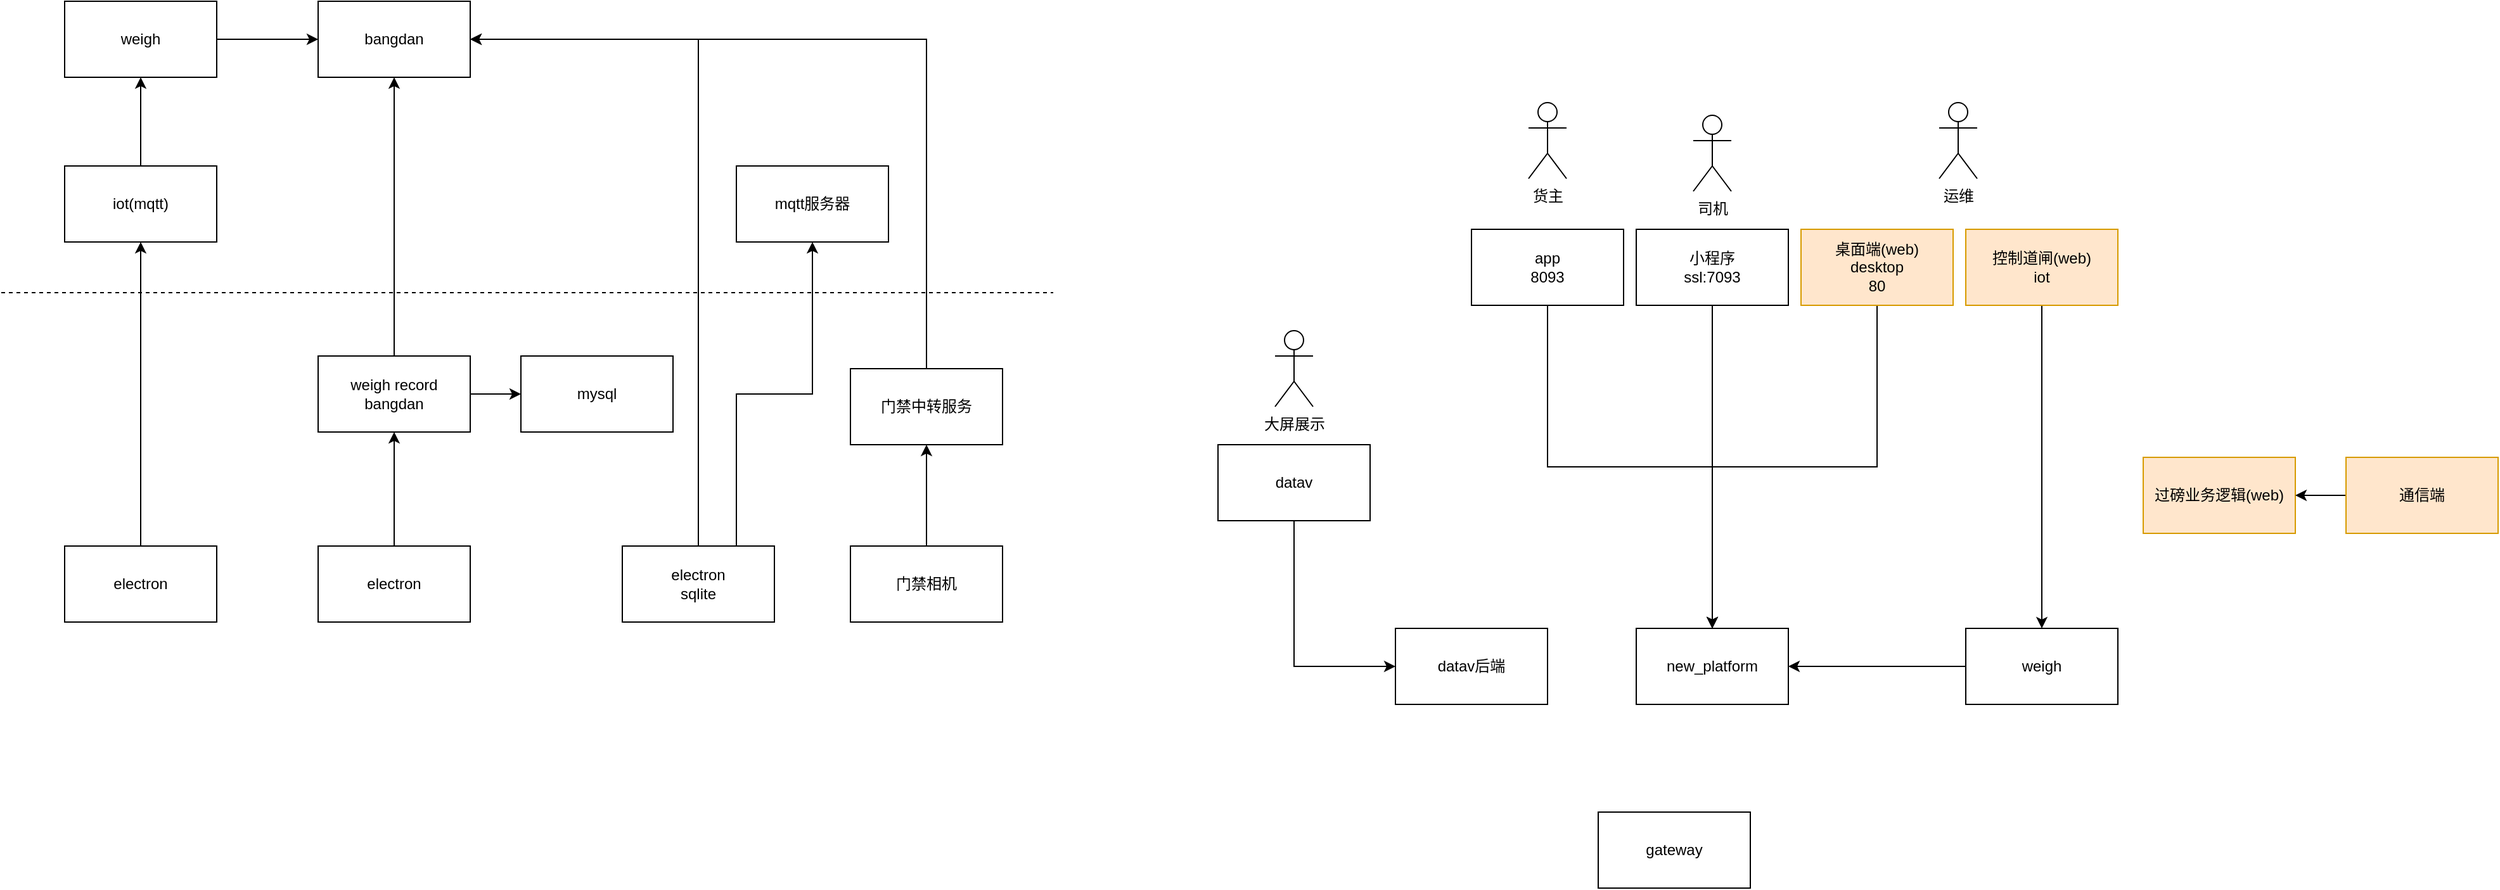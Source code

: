 <mxfile version="14.6.13" type="github">
  <diagram id="i68JFdNTJ4IvCKRYNh7I" name="Page-1">
    <mxGraphModel dx="2795" dy="619" grid="1" gridSize="10" guides="1" tooltips="1" connect="1" arrows="1" fold="1" page="1" pageScale="1" pageWidth="827" pageHeight="1169" math="0" shadow="0">
      <root>
        <mxCell id="0" />
        <mxCell id="1" parent="0" />
        <mxCell id="E38PJkLzuDfSd40zfgup-23" style="edgeStyle=orthogonalEdgeStyle;rounded=0;orthogonalLoop=1;jettySize=auto;html=1;exitX=0.5;exitY=1;exitDx=0;exitDy=0;" parent="1" source="E38PJkLzuDfSd40zfgup-1" target="E38PJkLzuDfSd40zfgup-14" edge="1">
          <mxGeometry relative="1" as="geometry" />
        </mxCell>
        <mxCell id="E38PJkLzuDfSd40zfgup-1" value="桌面端(web)&lt;br&gt;desktop&lt;br&gt;80" style="rounded=0;whiteSpace=wrap;html=1;fillColor=#ffe6cc;strokeColor=#d79b00;" parent="1" vertex="1">
          <mxGeometry x="290" y="270" width="120" height="60" as="geometry" />
        </mxCell>
        <mxCell id="E38PJkLzuDfSd40zfgup-21" style="edgeStyle=orthogonalEdgeStyle;rounded=0;orthogonalLoop=1;jettySize=auto;html=1;exitX=0.5;exitY=1;exitDx=0;exitDy=0;" parent="1" source="E38PJkLzuDfSd40zfgup-2" target="E38PJkLzuDfSd40zfgup-13" edge="1">
          <mxGeometry relative="1" as="geometry" />
        </mxCell>
        <mxCell id="E38PJkLzuDfSd40zfgup-2" value="控制道闸(web)&lt;br&gt;iot" style="rounded=0;whiteSpace=wrap;html=1;fillColor=#ffe6cc;strokeColor=#d79b00;" parent="1" vertex="1">
          <mxGeometry x="420" y="270" width="120" height="60" as="geometry" />
        </mxCell>
        <mxCell id="E38PJkLzuDfSd40zfgup-3" value="过磅业务逻辑(web)" style="rounded=0;whiteSpace=wrap;html=1;fillColor=#ffe6cc;strokeColor=#d79b00;" parent="1" vertex="1">
          <mxGeometry x="560" y="450" width="120" height="60" as="geometry" />
        </mxCell>
        <mxCell id="E38PJkLzuDfSd40zfgup-4" value="运维" style="shape=umlActor;verticalLabelPosition=bottom;verticalAlign=top;html=1;outlineConnect=0;" parent="1" vertex="1">
          <mxGeometry x="399" y="170" width="30" height="60" as="geometry" />
        </mxCell>
        <mxCell id="E38PJkLzuDfSd40zfgup-24" style="edgeStyle=orthogonalEdgeStyle;rounded=0;orthogonalLoop=1;jettySize=auto;html=1;exitX=0.5;exitY=1;exitDx=0;exitDy=0;entryX=0.5;entryY=0;entryDx=0;entryDy=0;" parent="1" source="E38PJkLzuDfSd40zfgup-6" target="E38PJkLzuDfSd40zfgup-14" edge="1">
          <mxGeometry relative="1" as="geometry" />
        </mxCell>
        <mxCell id="E38PJkLzuDfSd40zfgup-6" value="小程序&lt;br&gt;ssl:7093" style="rounded=0;whiteSpace=wrap;html=1;" parent="1" vertex="1">
          <mxGeometry x="160" y="270" width="120" height="60" as="geometry" />
        </mxCell>
        <mxCell id="E38PJkLzuDfSd40zfgup-7" value="司机" style="shape=umlActor;verticalLabelPosition=bottom;verticalAlign=top;html=1;outlineConnect=0;" parent="1" vertex="1">
          <mxGeometry x="205" y="180" width="30" height="60" as="geometry" />
        </mxCell>
        <mxCell id="E38PJkLzuDfSd40zfgup-8" value="gateway" style="rounded=0;whiteSpace=wrap;html=1;" parent="1" vertex="1">
          <mxGeometry x="130" y="730" width="120" height="60" as="geometry" />
        </mxCell>
        <mxCell id="E38PJkLzuDfSd40zfgup-25" style="edgeStyle=orthogonalEdgeStyle;rounded=0;orthogonalLoop=1;jettySize=auto;html=1;exitX=0.5;exitY=1;exitDx=0;exitDy=0;entryX=0.5;entryY=0;entryDx=0;entryDy=0;" parent="1" source="E38PJkLzuDfSd40zfgup-9" target="E38PJkLzuDfSd40zfgup-14" edge="1">
          <mxGeometry relative="1" as="geometry">
            <mxPoint x="290" y="590" as="targetPoint" />
          </mxGeometry>
        </mxCell>
        <mxCell id="E38PJkLzuDfSd40zfgup-9" value="app&lt;br&gt;8093" style="rounded=0;whiteSpace=wrap;html=1;" parent="1" vertex="1">
          <mxGeometry x="30" y="270" width="120" height="60" as="geometry" />
        </mxCell>
        <mxCell id="E38PJkLzuDfSd40zfgup-11" value="货主" style="shape=umlActor;verticalLabelPosition=bottom;verticalAlign=top;html=1;outlineConnect=0;" parent="1" vertex="1">
          <mxGeometry x="75" y="170" width="30" height="60" as="geometry" />
        </mxCell>
        <mxCell id="E38PJkLzuDfSd40zfgup-18" style="edgeStyle=orthogonalEdgeStyle;rounded=0;orthogonalLoop=1;jettySize=auto;html=1;exitX=0;exitY=0.5;exitDx=0;exitDy=0;entryX=1;entryY=0.5;entryDx=0;entryDy=0;" parent="1" source="E38PJkLzuDfSd40zfgup-12" target="E38PJkLzuDfSd40zfgup-3" edge="1">
          <mxGeometry relative="1" as="geometry" />
        </mxCell>
        <mxCell id="E38PJkLzuDfSd40zfgup-12" value="通信端" style="rounded=0;whiteSpace=wrap;html=1;fillColor=#ffe6cc;strokeColor=#d79b00;" parent="1" vertex="1">
          <mxGeometry x="720" y="450" width="120" height="60" as="geometry" />
        </mxCell>
        <mxCell id="E38PJkLzuDfSd40zfgup-20" style="edgeStyle=orthogonalEdgeStyle;rounded=0;orthogonalLoop=1;jettySize=auto;html=1;exitX=0;exitY=0.5;exitDx=0;exitDy=0;entryX=1;entryY=0.5;entryDx=0;entryDy=0;" parent="1" source="E38PJkLzuDfSd40zfgup-13" target="E38PJkLzuDfSd40zfgup-14" edge="1">
          <mxGeometry relative="1" as="geometry" />
        </mxCell>
        <mxCell id="E38PJkLzuDfSd40zfgup-13" value="weigh" style="rounded=0;whiteSpace=wrap;html=1;" parent="1" vertex="1">
          <mxGeometry x="420" y="585" width="120" height="60" as="geometry" />
        </mxCell>
        <mxCell id="E38PJkLzuDfSd40zfgup-14" value="new_platform" style="rounded=0;whiteSpace=wrap;html=1;" parent="1" vertex="1">
          <mxGeometry x="160" y="585" width="120" height="60" as="geometry" />
        </mxCell>
        <mxCell id="E38PJkLzuDfSd40zfgup-15" value="大屏展示" style="shape=umlActor;verticalLabelPosition=bottom;verticalAlign=top;html=1;outlineConnect=0;" parent="1" vertex="1">
          <mxGeometry x="-125" y="350" width="30" height="60" as="geometry" />
        </mxCell>
        <mxCell id="E38PJkLzuDfSd40zfgup-22" style="edgeStyle=orthogonalEdgeStyle;rounded=0;orthogonalLoop=1;jettySize=auto;html=1;exitX=0.5;exitY=1;exitDx=0;exitDy=0;entryX=0;entryY=0.5;entryDx=0;entryDy=0;" parent="1" source="E38PJkLzuDfSd40zfgup-16" target="E38PJkLzuDfSd40zfgup-17" edge="1">
          <mxGeometry relative="1" as="geometry" />
        </mxCell>
        <mxCell id="E38PJkLzuDfSd40zfgup-16" value="datav" style="rounded=0;whiteSpace=wrap;html=1;" parent="1" vertex="1">
          <mxGeometry x="-170" y="440" width="120" height="60" as="geometry" />
        </mxCell>
        <mxCell id="E38PJkLzuDfSd40zfgup-17" value="datav后端" style="rounded=0;whiteSpace=wrap;html=1;" parent="1" vertex="1">
          <mxGeometry x="-30" y="585" width="120" height="60" as="geometry" />
        </mxCell>
        <mxCell id="j8AdsAXacqCM0w1QrOaS-9" style="edgeStyle=orthogonalEdgeStyle;rounded=0;orthogonalLoop=1;jettySize=auto;html=1;exitX=0.5;exitY=0;exitDx=0;exitDy=0;entryX=0.5;entryY=1;entryDx=0;entryDy=0;" edge="1" parent="1" source="j8AdsAXacqCM0w1QrOaS-1" target="j8AdsAXacqCM0w1QrOaS-3">
          <mxGeometry relative="1" as="geometry" />
        </mxCell>
        <mxCell id="j8AdsAXacqCM0w1QrOaS-1" value="iot(mqtt)" style="rounded=0;whiteSpace=wrap;html=1;" vertex="1" parent="1">
          <mxGeometry x="-1080" y="220" width="120" height="60" as="geometry" />
        </mxCell>
        <mxCell id="j8AdsAXacqCM0w1QrOaS-8" style="edgeStyle=orthogonalEdgeStyle;rounded=0;orthogonalLoop=1;jettySize=auto;html=1;exitX=0.5;exitY=0;exitDx=0;exitDy=0;entryX=0.5;entryY=1;entryDx=0;entryDy=0;" edge="1" parent="1" source="j8AdsAXacqCM0w1QrOaS-2" target="j8AdsAXacqCM0w1QrOaS-1">
          <mxGeometry relative="1" as="geometry" />
        </mxCell>
        <mxCell id="j8AdsAXacqCM0w1QrOaS-2" value="electron" style="rounded=0;whiteSpace=wrap;html=1;" vertex="1" parent="1">
          <mxGeometry x="-1080" y="520" width="120" height="60" as="geometry" />
        </mxCell>
        <mxCell id="j8AdsAXacqCM0w1QrOaS-11" style="edgeStyle=orthogonalEdgeStyle;rounded=0;orthogonalLoop=1;jettySize=auto;html=1;exitX=1;exitY=0.5;exitDx=0;exitDy=0;" edge="1" parent="1" source="j8AdsAXacqCM0w1QrOaS-3" target="j8AdsAXacqCM0w1QrOaS-10">
          <mxGeometry relative="1" as="geometry" />
        </mxCell>
        <mxCell id="j8AdsAXacqCM0w1QrOaS-3" value="weigh" style="rounded=0;whiteSpace=wrap;html=1;" vertex="1" parent="1">
          <mxGeometry x="-1080" y="90" width="120" height="60" as="geometry" />
        </mxCell>
        <mxCell id="j8AdsAXacqCM0w1QrOaS-12" style="edgeStyle=orthogonalEdgeStyle;rounded=0;orthogonalLoop=1;jettySize=auto;html=1;exitX=0.5;exitY=0;exitDx=0;exitDy=0;entryX=0.5;entryY=1;entryDx=0;entryDy=0;" edge="1" parent="1" source="j8AdsAXacqCM0w1QrOaS-4" target="j8AdsAXacqCM0w1QrOaS-5">
          <mxGeometry relative="1" as="geometry" />
        </mxCell>
        <mxCell id="j8AdsAXacqCM0w1QrOaS-4" value="electron" style="rounded=0;whiteSpace=wrap;html=1;" vertex="1" parent="1">
          <mxGeometry x="-880" y="520" width="120" height="60" as="geometry" />
        </mxCell>
        <mxCell id="j8AdsAXacqCM0w1QrOaS-13" style="edgeStyle=orthogonalEdgeStyle;rounded=0;orthogonalLoop=1;jettySize=auto;html=1;exitX=1;exitY=0.5;exitDx=0;exitDy=0;entryX=0;entryY=0.5;entryDx=0;entryDy=0;" edge="1" parent="1" source="j8AdsAXacqCM0w1QrOaS-5" target="j8AdsAXacqCM0w1QrOaS-7">
          <mxGeometry relative="1" as="geometry" />
        </mxCell>
        <mxCell id="j8AdsAXacqCM0w1QrOaS-14" style="edgeStyle=orthogonalEdgeStyle;rounded=0;orthogonalLoop=1;jettySize=auto;html=1;exitX=0.5;exitY=0;exitDx=0;exitDy=0;entryX=0.5;entryY=1;entryDx=0;entryDy=0;" edge="1" parent="1" source="j8AdsAXacqCM0w1QrOaS-5" target="j8AdsAXacqCM0w1QrOaS-10">
          <mxGeometry relative="1" as="geometry" />
        </mxCell>
        <mxCell id="j8AdsAXacqCM0w1QrOaS-5" value="weigh record&lt;br&gt;bangdan" style="rounded=0;whiteSpace=wrap;html=1;" vertex="1" parent="1">
          <mxGeometry x="-880" y="370" width="120" height="60" as="geometry" />
        </mxCell>
        <mxCell id="j8AdsAXacqCM0w1QrOaS-6" value="" style="endArrow=none;dashed=1;html=1;" edge="1" parent="1">
          <mxGeometry width="50" height="50" relative="1" as="geometry">
            <mxPoint x="-1130" y="320" as="sourcePoint" />
            <mxPoint x="-300" y="320" as="targetPoint" />
          </mxGeometry>
        </mxCell>
        <mxCell id="j8AdsAXacqCM0w1QrOaS-7" value="mysql" style="rounded=0;whiteSpace=wrap;html=1;" vertex="1" parent="1">
          <mxGeometry x="-720" y="370" width="120" height="60" as="geometry" />
        </mxCell>
        <mxCell id="j8AdsAXacqCM0w1QrOaS-10" value="bangdan" style="rounded=0;whiteSpace=wrap;html=1;" vertex="1" parent="1">
          <mxGeometry x="-880" y="90" width="120" height="60" as="geometry" />
        </mxCell>
        <mxCell id="j8AdsAXacqCM0w1QrOaS-16" style="edgeStyle=orthogonalEdgeStyle;rounded=0;orthogonalLoop=1;jettySize=auto;html=1;exitX=0.5;exitY=0;exitDx=0;exitDy=0;entryX=1;entryY=0.5;entryDx=0;entryDy=0;" edge="1" parent="1" source="j8AdsAXacqCM0w1QrOaS-15" target="j8AdsAXacqCM0w1QrOaS-10">
          <mxGeometry relative="1" as="geometry" />
        </mxCell>
        <mxCell id="j8AdsAXacqCM0w1QrOaS-24" style="edgeStyle=orthogonalEdgeStyle;rounded=0;orthogonalLoop=1;jettySize=auto;html=1;exitX=0.75;exitY=0;exitDx=0;exitDy=0;" edge="1" parent="1" source="j8AdsAXacqCM0w1QrOaS-15" target="j8AdsAXacqCM0w1QrOaS-23">
          <mxGeometry relative="1" as="geometry" />
        </mxCell>
        <mxCell id="j8AdsAXacqCM0w1QrOaS-15" value="electron&lt;br&gt;sqlite" style="rounded=0;whiteSpace=wrap;html=1;" vertex="1" parent="1">
          <mxGeometry x="-640" y="520" width="120" height="60" as="geometry" />
        </mxCell>
        <mxCell id="j8AdsAXacqCM0w1QrOaS-22" style="edgeStyle=orthogonalEdgeStyle;rounded=0;orthogonalLoop=1;jettySize=auto;html=1;exitX=0.5;exitY=0;exitDx=0;exitDy=0;entryX=1;entryY=0.5;entryDx=0;entryDy=0;" edge="1" parent="1" source="j8AdsAXacqCM0w1QrOaS-19" target="j8AdsAXacqCM0w1QrOaS-10">
          <mxGeometry relative="1" as="geometry" />
        </mxCell>
        <mxCell id="j8AdsAXacqCM0w1QrOaS-19" value="门禁中转服务" style="rounded=0;whiteSpace=wrap;html=1;" vertex="1" parent="1">
          <mxGeometry x="-460" y="380" width="120" height="60" as="geometry" />
        </mxCell>
        <mxCell id="j8AdsAXacqCM0w1QrOaS-21" style="edgeStyle=orthogonalEdgeStyle;rounded=0;orthogonalLoop=1;jettySize=auto;html=1;exitX=0.5;exitY=0;exitDx=0;exitDy=0;" edge="1" parent="1" source="j8AdsAXacqCM0w1QrOaS-20" target="j8AdsAXacqCM0w1QrOaS-19">
          <mxGeometry relative="1" as="geometry" />
        </mxCell>
        <mxCell id="j8AdsAXacqCM0w1QrOaS-20" value="门禁相机" style="rounded=0;whiteSpace=wrap;html=1;" vertex="1" parent="1">
          <mxGeometry x="-460" y="520" width="120" height="60" as="geometry" />
        </mxCell>
        <mxCell id="j8AdsAXacqCM0w1QrOaS-23" value="mqtt服务器" style="rounded=0;whiteSpace=wrap;html=1;" vertex="1" parent="1">
          <mxGeometry x="-550" y="220" width="120" height="60" as="geometry" />
        </mxCell>
      </root>
    </mxGraphModel>
  </diagram>
</mxfile>
